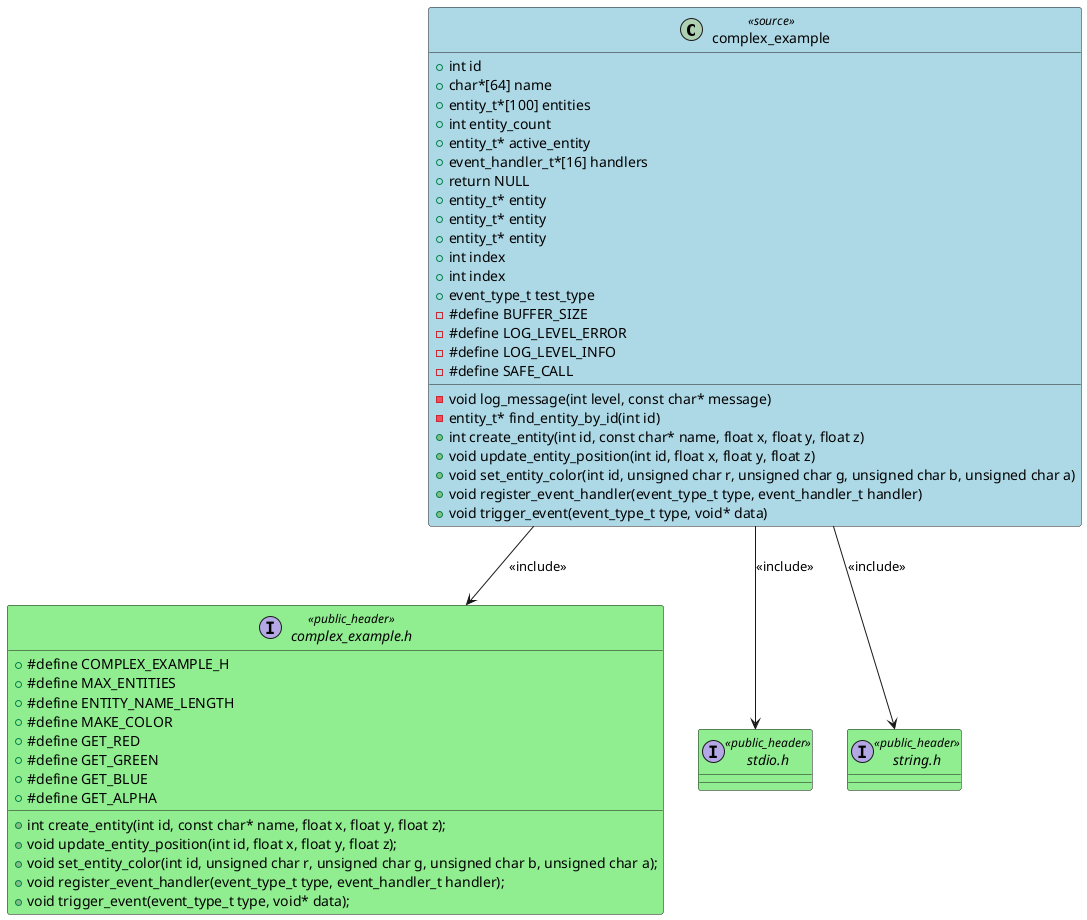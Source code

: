 @startuml CLS: complex_example

class "complex_example" as COMPLEX_EXAMPLE_C <<source>> #LightBlue
{
    + int id
    + char*[64] name
    + entity_t*[100] entities
    + int entity_count
    + entity_t* active_entity
    + event_handler_t*[16] handlers
    + return NULL
    + entity_t* entity
    + entity_t* entity
    + entity_t* entity
    + int index
    + int index
    + event_type_t test_type
    - #define BUFFER_SIZE
    - #define LOG_LEVEL_ERROR
    - #define LOG_LEVEL_INFO
    - #define SAFE_CALL
    -void log_message(int level, const char* message)
    -entity_t* find_entity_by_id(int id)
    +int create_entity(int id, const char* name, float x, float y, float z)
    +void update_entity_position(int id, float x, float y, float z)
    +void set_entity_color(int id, unsigned char r, unsigned char g, unsigned char b, unsigned char a)
    +void register_event_handler(event_type_t type, event_handler_t handler)
    +void trigger_event(event_type_t type, void* data)
}

interface "complex_example.h" as COMPLEX_EXAMPLE_H <<public_header>> #LightGreen
{
    + #define COMPLEX_EXAMPLE_H
    + #define MAX_ENTITIES
    + #define ENTITY_NAME_LENGTH
    + #define MAKE_COLOR
    + #define GET_RED
    + #define GET_GREEN
    + #define GET_BLUE
    + #define GET_ALPHA
    + int create_entity(int id, const char* name, float x, float y, float z);
    + void update_entity_position(int id, float x, float y, float z);
    + void set_entity_color(int id, unsigned char r, unsigned char g, unsigned char b, unsigned char a);
    + void register_event_handler(event_type_t type, event_handler_t handler);
    + void trigger_event(event_type_t type, void* data);
}

COMPLEX_EXAMPLE_C --> COMPLEX_EXAMPLE_H : <<include>>

interface "stdio.h" as STDIO_H <<public_header>> #LightGreen
{
}

COMPLEX_EXAMPLE_C --> STDIO_H : <<include>>

interface "string.h" as STRING_H <<public_header>> #LightGreen
{
}

COMPLEX_EXAMPLE_C --> STRING_H : <<include>>

@enduml